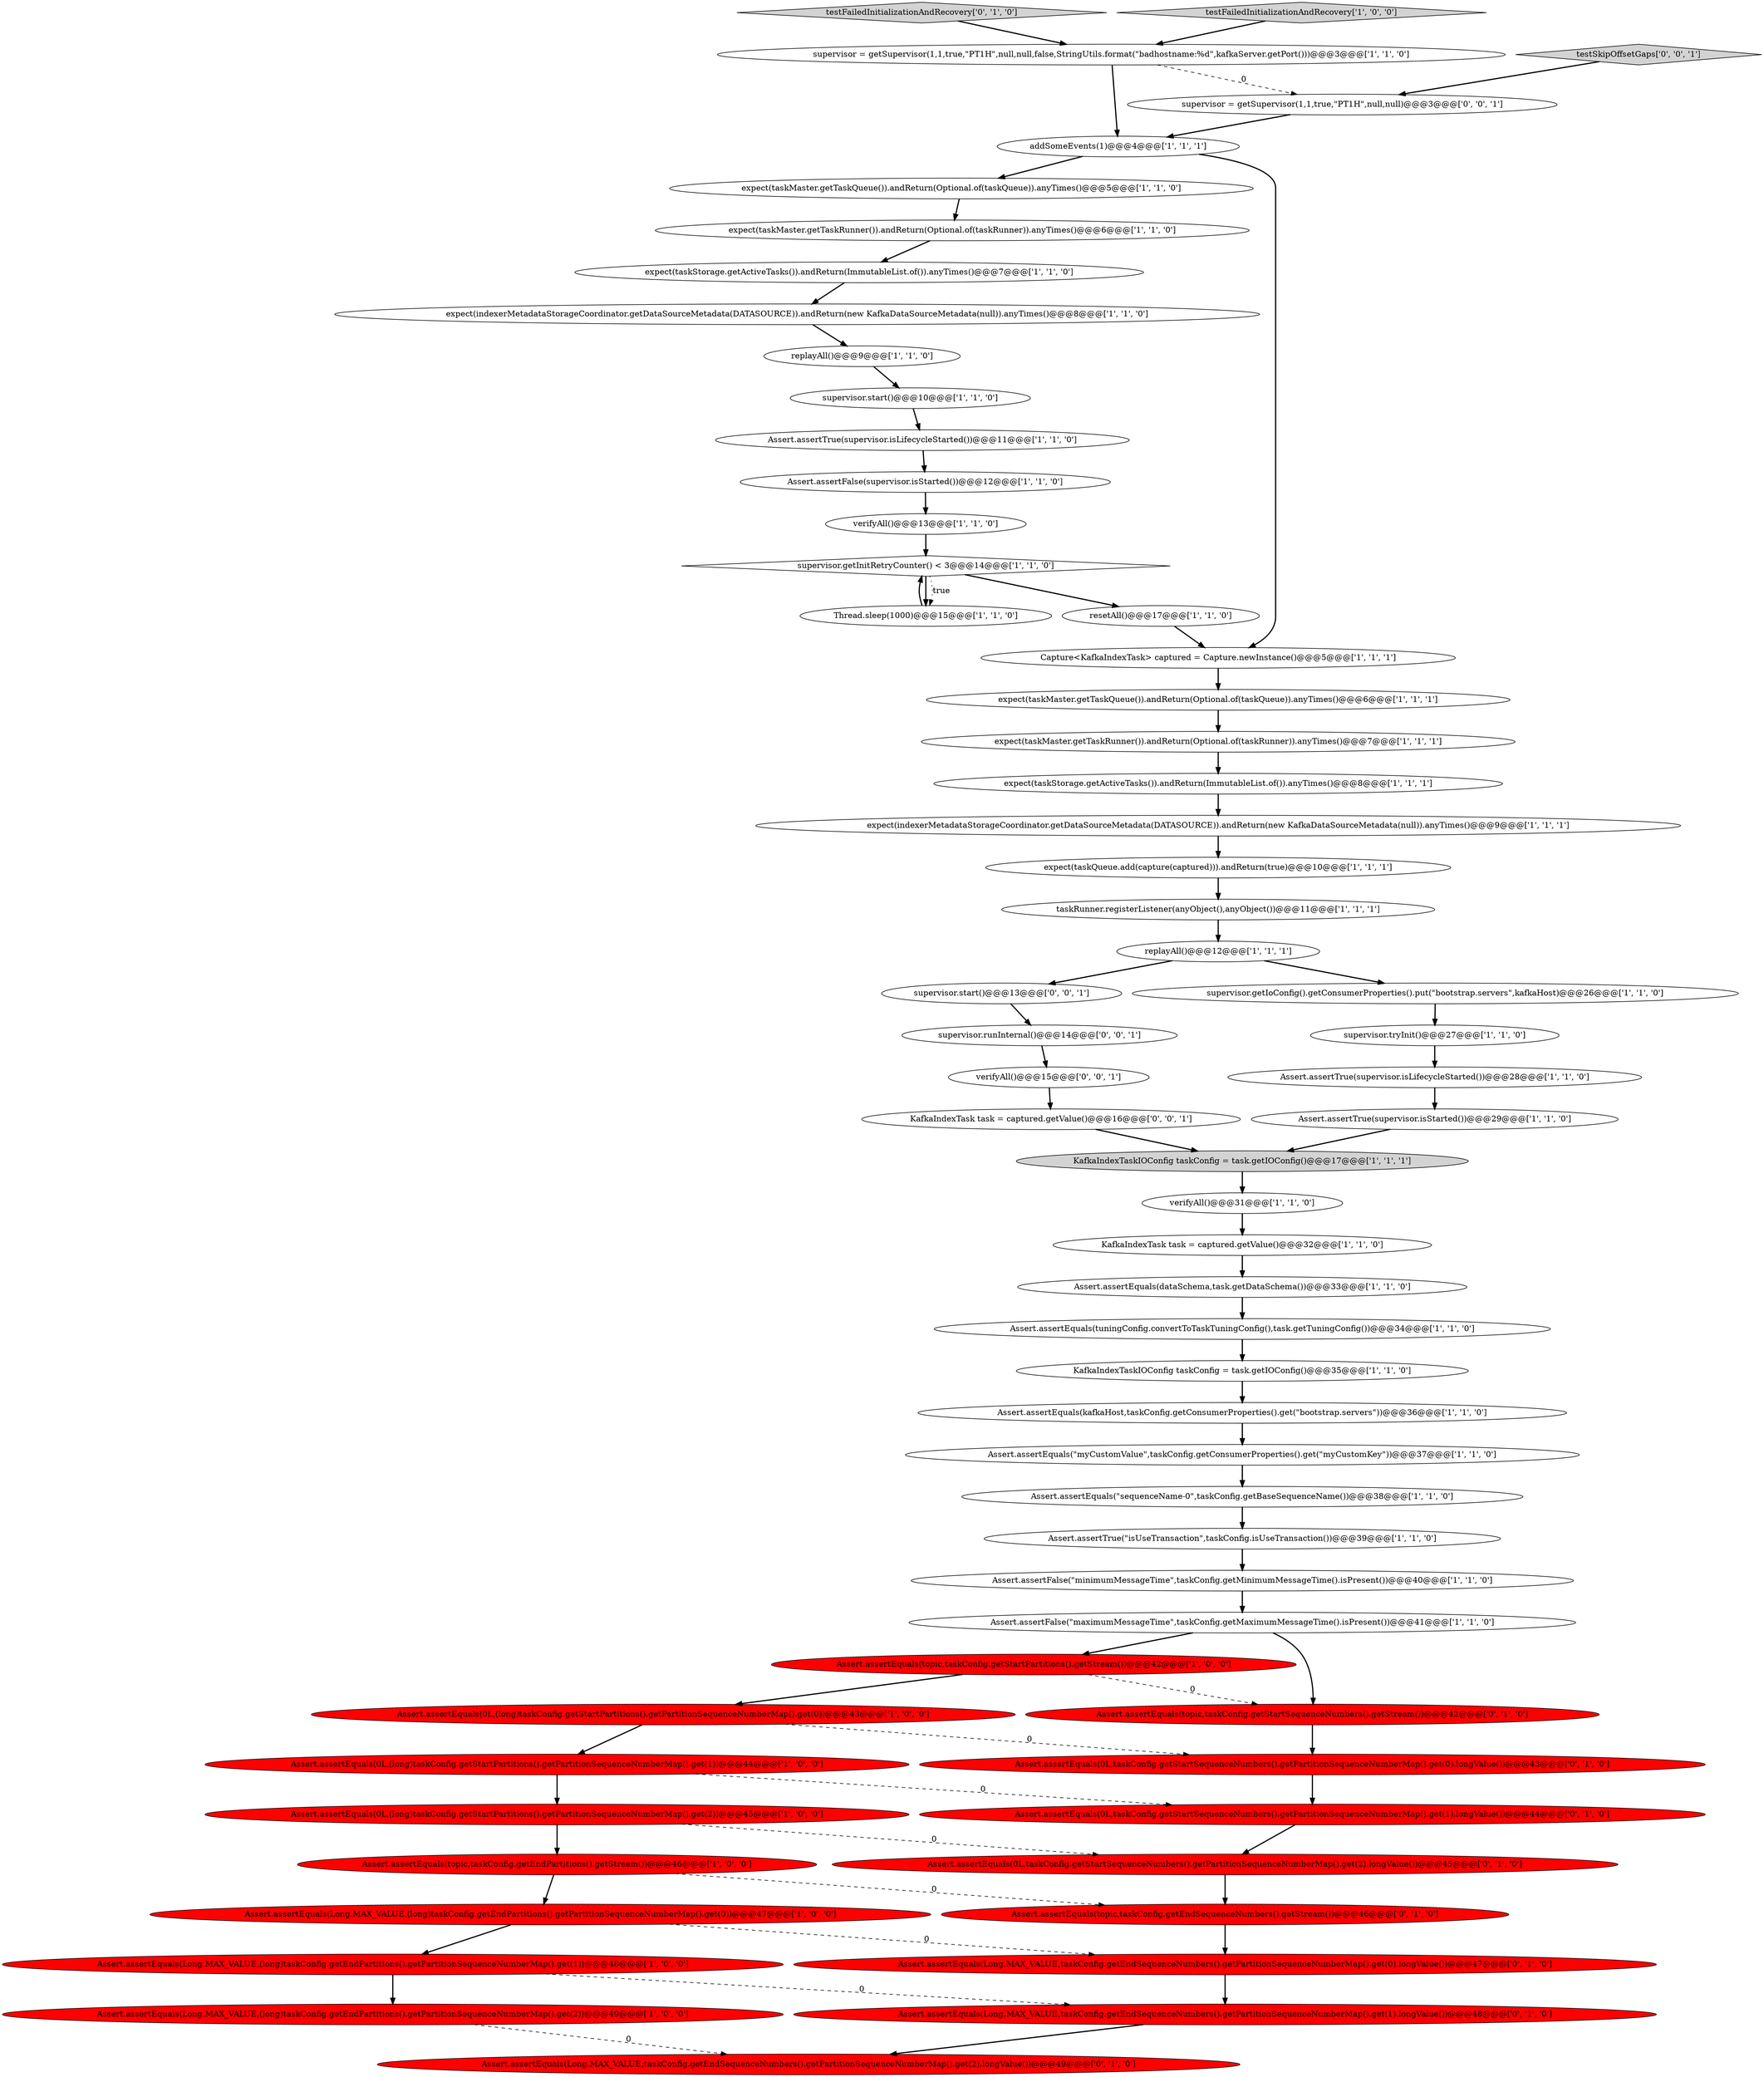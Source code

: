 digraph {
57 [style = filled, label = "KafkaIndexTask task = captured.getValue()@@@16@@@['0', '0', '1']", fillcolor = white, shape = ellipse image = "AAA0AAABBB3BBB"];
24 [style = filled, label = "supervisor.tryInit()@@@27@@@['1', '1', '0']", fillcolor = white, shape = ellipse image = "AAA0AAABBB1BBB"];
52 [style = filled, label = "Assert.assertEquals(Long.MAX_VALUE,taskConfig.getEndSequenceNumbers().getPartitionSequenceNumberMap().get(2).longValue())@@@49@@@['0', '1', '0']", fillcolor = red, shape = ellipse image = "AAA1AAABBB2BBB"];
9 [style = filled, label = "Assert.assertEquals(topic,taskConfig.getStartPartitions().getStream())@@@42@@@['1', '0', '0']", fillcolor = red, shape = ellipse image = "AAA1AAABBB1BBB"];
61 [style = filled, label = "supervisor.start()@@@13@@@['0', '0', '1']", fillcolor = white, shape = ellipse image = "AAA0AAABBB3BBB"];
14 [style = filled, label = "Assert.assertFalse(\"minimumMessageTime\",taskConfig.getMinimumMessageTime().isPresent())@@@40@@@['1', '1', '0']", fillcolor = white, shape = ellipse image = "AAA0AAABBB1BBB"];
0 [style = filled, label = "expect(taskMaster.getTaskQueue()).andReturn(Optional.of(taskQueue)).anyTimes()@@@5@@@['1', '1', '0']", fillcolor = white, shape = ellipse image = "AAA0AAABBB1BBB"];
5 [style = filled, label = "Assert.assertTrue(\"isUseTransaction\",taskConfig.isUseTransaction())@@@39@@@['1', '1', '0']", fillcolor = white, shape = ellipse image = "AAA0AAABBB1BBB"];
38 [style = filled, label = "supervisor = getSupervisor(1,1,true,\"PT1H\",null,null,false,StringUtils.format(\"badhostname:%d\",kafkaServer.getPort()))@@@3@@@['1', '1', '0']", fillcolor = white, shape = ellipse image = "AAA0AAABBB1BBB"];
43 [style = filled, label = "expect(indexerMetadataStorageCoordinator.getDataSourceMetadata(DATASOURCE)).andReturn(new KafkaDataSourceMetadata(null)).anyTimes()@@@8@@@['1', '1', '0']", fillcolor = white, shape = ellipse image = "AAA0AAABBB1BBB"];
4 [style = filled, label = "expect(taskStorage.getActiveTasks()).andReturn(ImmutableList.of()).anyTimes()@@@7@@@['1', '1', '0']", fillcolor = white, shape = ellipse image = "AAA0AAABBB1BBB"];
26 [style = filled, label = "Assert.assertTrue(supervisor.isLifecycleStarted())@@@28@@@['1', '1', '0']", fillcolor = white, shape = ellipse image = "AAA0AAABBB1BBB"];
42 [style = filled, label = "Assert.assertTrue(supervisor.isStarted())@@@29@@@['1', '1', '0']", fillcolor = white, shape = ellipse image = "AAA0AAABBB1BBB"];
46 [style = filled, label = "KafkaIndexTaskIOConfig taskConfig = task.getIOConfig()@@@17@@@['1', '1', '1']", fillcolor = lightgray, shape = ellipse image = "AAA0AAABBB1BBB"];
12 [style = filled, label = "Assert.assertEquals(Long.MAX_VALUE,(long)taskConfig.getEndPartitions().getPartitionSequenceNumberMap().get(0))@@@47@@@['1', '0', '0']", fillcolor = red, shape = ellipse image = "AAA1AAABBB1BBB"];
50 [style = filled, label = "Assert.assertEquals(0L,taskConfig.getStartSequenceNumbers().getPartitionSequenceNumberMap().get(0).longValue())@@@43@@@['0', '1', '0']", fillcolor = red, shape = ellipse image = "AAA1AAABBB2BBB"];
21 [style = filled, label = "expect(taskQueue.add(capture(captured))).andReturn(true)@@@10@@@['1', '1', '1']", fillcolor = white, shape = ellipse image = "AAA0AAABBB1BBB"];
25 [style = filled, label = "Assert.assertEquals(0L,(long)taskConfig.getStartPartitions().getPartitionSequenceNumberMap().get(0))@@@43@@@['1', '0', '0']", fillcolor = red, shape = ellipse image = "AAA1AAABBB1BBB"];
3 [style = filled, label = "Assert.assertEquals(\"myCustomValue\",taskConfig.getConsumerProperties().get(\"myCustomKey\"))@@@37@@@['1', '1', '0']", fillcolor = white, shape = ellipse image = "AAA0AAABBB1BBB"];
31 [style = filled, label = "expect(taskMaster.getTaskQueue()).andReturn(Optional.of(taskQueue)).anyTimes()@@@6@@@['1', '1', '1']", fillcolor = white, shape = ellipse image = "AAA0AAABBB1BBB"];
10 [style = filled, label = "Assert.assertTrue(supervisor.isLifecycleStarted())@@@11@@@['1', '1', '0']", fillcolor = white, shape = ellipse image = "AAA0AAABBB1BBB"];
27 [style = filled, label = "Assert.assertEquals(0L,(long)taskConfig.getStartPartitions().getPartitionSequenceNumberMap().get(2))@@@45@@@['1', '0', '0']", fillcolor = red, shape = ellipse image = "AAA1AAABBB1BBB"];
34 [style = filled, label = "replayAll()@@@12@@@['1', '1', '1']", fillcolor = white, shape = ellipse image = "AAA0AAABBB1BBB"];
13 [style = filled, label = "Assert.assertEquals(tuningConfig.convertToTaskTuningConfig(),task.getTuningConfig())@@@34@@@['1', '1', '0']", fillcolor = white, shape = ellipse image = "AAA0AAABBB1BBB"];
49 [style = filled, label = "Assert.assertEquals(Long.MAX_VALUE,taskConfig.getEndSequenceNumbers().getPartitionSequenceNumberMap().get(0).longValue())@@@47@@@['0', '1', '0']", fillcolor = red, shape = ellipse image = "AAA1AAABBB2BBB"];
59 [style = filled, label = "supervisor = getSupervisor(1,1,true,\"PT1H\",null,null)@@@3@@@['0', '0', '1']", fillcolor = white, shape = ellipse image = "AAA0AAABBB3BBB"];
19 [style = filled, label = "expect(taskMaster.getTaskRunner()).andReturn(Optional.of(taskRunner)).anyTimes()@@@6@@@['1', '1', '0']", fillcolor = white, shape = ellipse image = "AAA0AAABBB1BBB"];
15 [style = filled, label = "resetAll()@@@17@@@['1', '1', '0']", fillcolor = white, shape = ellipse image = "AAA0AAABBB1BBB"];
22 [style = filled, label = "expect(taskMaster.getTaskRunner()).andReturn(Optional.of(taskRunner)).anyTimes()@@@7@@@['1', '1', '1']", fillcolor = white, shape = ellipse image = "AAA0AAABBB1BBB"];
55 [style = filled, label = "Assert.assertEquals(Long.MAX_VALUE,taskConfig.getEndSequenceNumbers().getPartitionSequenceNumberMap().get(1).longValue())@@@48@@@['0', '1', '0']", fillcolor = red, shape = ellipse image = "AAA1AAABBB2BBB"];
58 [style = filled, label = "supervisor.runInternal()@@@14@@@['0', '0', '1']", fillcolor = white, shape = ellipse image = "AAA0AAABBB3BBB"];
32 [style = filled, label = "supervisor.getInitRetryCounter() < 3@@@14@@@['1', '1', '0']", fillcolor = white, shape = diamond image = "AAA0AAABBB1BBB"];
60 [style = filled, label = "verifyAll()@@@15@@@['0', '0', '1']", fillcolor = white, shape = ellipse image = "AAA0AAABBB3BBB"];
29 [style = filled, label = "replayAll()@@@9@@@['1', '1', '0']", fillcolor = white, shape = ellipse image = "AAA0AAABBB1BBB"];
40 [style = filled, label = "Assert.assertFalse(\"maximumMessageTime\",taskConfig.getMaximumMessageTime().isPresent())@@@41@@@['1', '1', '0']", fillcolor = white, shape = ellipse image = "AAA0AAABBB1BBB"];
39 [style = filled, label = "addSomeEvents(1)@@@4@@@['1', '1', '1']", fillcolor = white, shape = ellipse image = "AAA0AAABBB1BBB"];
47 [style = filled, label = "Assert.assertEquals(topic,taskConfig.getEndSequenceNumbers().getStream())@@@46@@@['0', '1', '0']", fillcolor = red, shape = ellipse image = "AAA1AAABBB2BBB"];
11 [style = filled, label = "KafkaIndexTask task = captured.getValue()@@@32@@@['1', '1', '0']", fillcolor = white, shape = ellipse image = "AAA0AAABBB1BBB"];
35 [style = filled, label = "Assert.assertEquals(0L,(long)taskConfig.getStartPartitions().getPartitionSequenceNumberMap().get(1))@@@44@@@['1', '0', '0']", fillcolor = red, shape = ellipse image = "AAA1AAABBB1BBB"];
48 [style = filled, label = "Assert.assertEquals(topic,taskConfig.getStartSequenceNumbers().getStream())@@@42@@@['0', '1', '0']", fillcolor = red, shape = ellipse image = "AAA1AAABBB2BBB"];
54 [style = filled, label = "testFailedInitializationAndRecovery['0', '1', '0']", fillcolor = lightgray, shape = diamond image = "AAA0AAABBB2BBB"];
37 [style = filled, label = "supervisor.start()@@@10@@@['1', '1', '0']", fillcolor = white, shape = ellipse image = "AAA0AAABBB1BBB"];
6 [style = filled, label = "Assert.assertEquals(kafkaHost,taskConfig.getConsumerProperties().get(\"bootstrap.servers\"))@@@36@@@['1', '1', '0']", fillcolor = white, shape = ellipse image = "AAA0AAABBB1BBB"];
7 [style = filled, label = "Assert.assertFalse(supervisor.isStarted())@@@12@@@['1', '1', '0']", fillcolor = white, shape = ellipse image = "AAA0AAABBB1BBB"];
28 [style = filled, label = "expect(indexerMetadataStorageCoordinator.getDataSourceMetadata(DATASOURCE)).andReturn(new KafkaDataSourceMetadata(null)).anyTimes()@@@9@@@['1', '1', '1']", fillcolor = white, shape = ellipse image = "AAA0AAABBB1BBB"];
45 [style = filled, label = "verifyAll()@@@13@@@['1', '1', '0']", fillcolor = white, shape = ellipse image = "AAA0AAABBB1BBB"];
56 [style = filled, label = "testSkipOffsetGaps['0', '0', '1']", fillcolor = lightgray, shape = diamond image = "AAA0AAABBB3BBB"];
30 [style = filled, label = "Assert.assertEquals(\"sequenceName-0\",taskConfig.getBaseSequenceName())@@@38@@@['1', '1', '0']", fillcolor = white, shape = ellipse image = "AAA0AAABBB1BBB"];
20 [style = filled, label = "expect(taskStorage.getActiveTasks()).andReturn(ImmutableList.of()).anyTimes()@@@8@@@['1', '1', '1']", fillcolor = white, shape = ellipse image = "AAA0AAABBB1BBB"];
2 [style = filled, label = "Assert.assertEquals(Long.MAX_VALUE,(long)taskConfig.getEndPartitions().getPartitionSequenceNumberMap().get(2))@@@49@@@['1', '0', '0']", fillcolor = red, shape = ellipse image = "AAA1AAABBB1BBB"];
51 [style = filled, label = "Assert.assertEquals(0L,taskConfig.getStartSequenceNumbers().getPartitionSequenceNumberMap().get(2).longValue())@@@45@@@['0', '1', '0']", fillcolor = red, shape = ellipse image = "AAA1AAABBB2BBB"];
33 [style = filled, label = "Capture<KafkaIndexTask> captured = Capture.newInstance()@@@5@@@['1', '1', '1']", fillcolor = white, shape = ellipse image = "AAA0AAABBB1BBB"];
16 [style = filled, label = "Thread.sleep(1000)@@@15@@@['1', '1', '0']", fillcolor = white, shape = ellipse image = "AAA0AAABBB1BBB"];
41 [style = filled, label = "Assert.assertEquals(Long.MAX_VALUE,(long)taskConfig.getEndPartitions().getPartitionSequenceNumberMap().get(1))@@@48@@@['1', '0', '0']", fillcolor = red, shape = ellipse image = "AAA1AAABBB1BBB"];
36 [style = filled, label = "verifyAll()@@@31@@@['1', '1', '0']", fillcolor = white, shape = ellipse image = "AAA0AAABBB1BBB"];
53 [style = filled, label = "Assert.assertEquals(0L,taskConfig.getStartSequenceNumbers().getPartitionSequenceNumberMap().get(1).longValue())@@@44@@@['0', '1', '0']", fillcolor = red, shape = ellipse image = "AAA1AAABBB2BBB"];
1 [style = filled, label = "Assert.assertEquals(dataSchema,task.getDataSchema())@@@33@@@['1', '1', '0']", fillcolor = white, shape = ellipse image = "AAA0AAABBB1BBB"];
8 [style = filled, label = "KafkaIndexTaskIOConfig taskConfig = task.getIOConfig()@@@35@@@['1', '1', '0']", fillcolor = white, shape = ellipse image = "AAA0AAABBB1BBB"];
23 [style = filled, label = "taskRunner.registerListener(anyObject(),anyObject())@@@11@@@['1', '1', '1']", fillcolor = white, shape = ellipse image = "AAA0AAABBB1BBB"];
44 [style = filled, label = "supervisor.getIoConfig().getConsumerProperties().put(\"bootstrap.servers\",kafkaHost)@@@26@@@['1', '1', '0']", fillcolor = white, shape = ellipse image = "AAA0AAABBB1BBB"];
18 [style = filled, label = "testFailedInitializationAndRecovery['1', '0', '0']", fillcolor = lightgray, shape = diamond image = "AAA0AAABBB1BBB"];
17 [style = filled, label = "Assert.assertEquals(topic,taskConfig.getEndPartitions().getStream())@@@46@@@['1', '0', '0']", fillcolor = red, shape = ellipse image = "AAA1AAABBB1BBB"];
18->38 [style = bold, label=""];
6->3 [style = bold, label=""];
26->42 [style = bold, label=""];
35->27 [style = bold, label=""];
34->61 [style = bold, label=""];
4->43 [style = bold, label=""];
31->22 [style = bold, label=""];
42->46 [style = bold, label=""];
40->48 [style = bold, label=""];
53->51 [style = bold, label=""];
41->55 [style = dashed, label="0"];
11->1 [style = bold, label=""];
0->19 [style = bold, label=""];
37->10 [style = bold, label=""];
20->28 [style = bold, label=""];
45->32 [style = bold, label=""];
48->50 [style = bold, label=""];
46->36 [style = bold, label=""];
58->60 [style = bold, label=""];
16->32 [style = bold, label=""];
8->6 [style = bold, label=""];
40->9 [style = bold, label=""];
29->37 [style = bold, label=""];
59->39 [style = bold, label=""];
5->14 [style = bold, label=""];
32->16 [style = bold, label=""];
61->58 [style = bold, label=""];
2->52 [style = dashed, label="0"];
25->35 [style = bold, label=""];
38->39 [style = bold, label=""];
10->7 [style = bold, label=""];
1->13 [style = bold, label=""];
36->11 [style = bold, label=""];
41->2 [style = bold, label=""];
39->33 [style = bold, label=""];
49->55 [style = bold, label=""];
7->45 [style = bold, label=""];
12->41 [style = bold, label=""];
47->49 [style = bold, label=""];
25->50 [style = dashed, label="0"];
17->47 [style = dashed, label="0"];
24->26 [style = bold, label=""];
60->57 [style = bold, label=""];
28->21 [style = bold, label=""];
17->12 [style = bold, label=""];
39->0 [style = bold, label=""];
9->48 [style = dashed, label="0"];
38->59 [style = dashed, label="0"];
22->20 [style = bold, label=""];
30->5 [style = bold, label=""];
12->49 [style = dashed, label="0"];
9->25 [style = bold, label=""];
51->47 [style = bold, label=""];
34->44 [style = bold, label=""];
32->15 [style = bold, label=""];
27->17 [style = bold, label=""];
27->51 [style = dashed, label="0"];
23->34 [style = bold, label=""];
33->31 [style = bold, label=""];
43->29 [style = bold, label=""];
19->4 [style = bold, label=""];
55->52 [style = bold, label=""];
44->24 [style = bold, label=""];
13->8 [style = bold, label=""];
54->38 [style = bold, label=""];
57->46 [style = bold, label=""];
32->16 [style = dotted, label="true"];
3->30 [style = bold, label=""];
56->59 [style = bold, label=""];
14->40 [style = bold, label=""];
50->53 [style = bold, label=""];
15->33 [style = bold, label=""];
21->23 [style = bold, label=""];
35->53 [style = dashed, label="0"];
}
